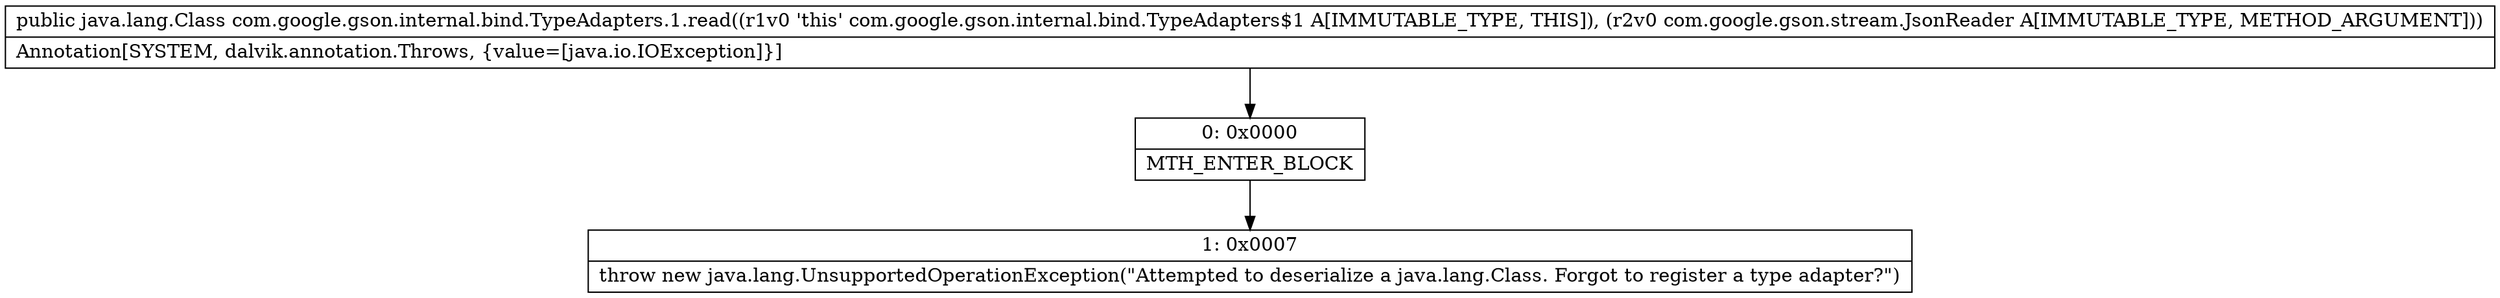 digraph "CFG forcom.google.gson.internal.bind.TypeAdapters.1.read(Lcom\/google\/gson\/stream\/JsonReader;)Ljava\/lang\/Class;" {
Node_0 [shape=record,label="{0\:\ 0x0000|MTH_ENTER_BLOCK\l}"];
Node_1 [shape=record,label="{1\:\ 0x0007|throw new java.lang.UnsupportedOperationException(\"Attempted to deserialize a java.lang.Class. Forgot to register a type adapter?\")\l}"];
MethodNode[shape=record,label="{public java.lang.Class com.google.gson.internal.bind.TypeAdapters.1.read((r1v0 'this' com.google.gson.internal.bind.TypeAdapters$1 A[IMMUTABLE_TYPE, THIS]), (r2v0 com.google.gson.stream.JsonReader A[IMMUTABLE_TYPE, METHOD_ARGUMENT]))  | Annotation[SYSTEM, dalvik.annotation.Throws, \{value=[java.io.IOException]\}]\l}"];
MethodNode -> Node_0;
Node_0 -> Node_1;
}

